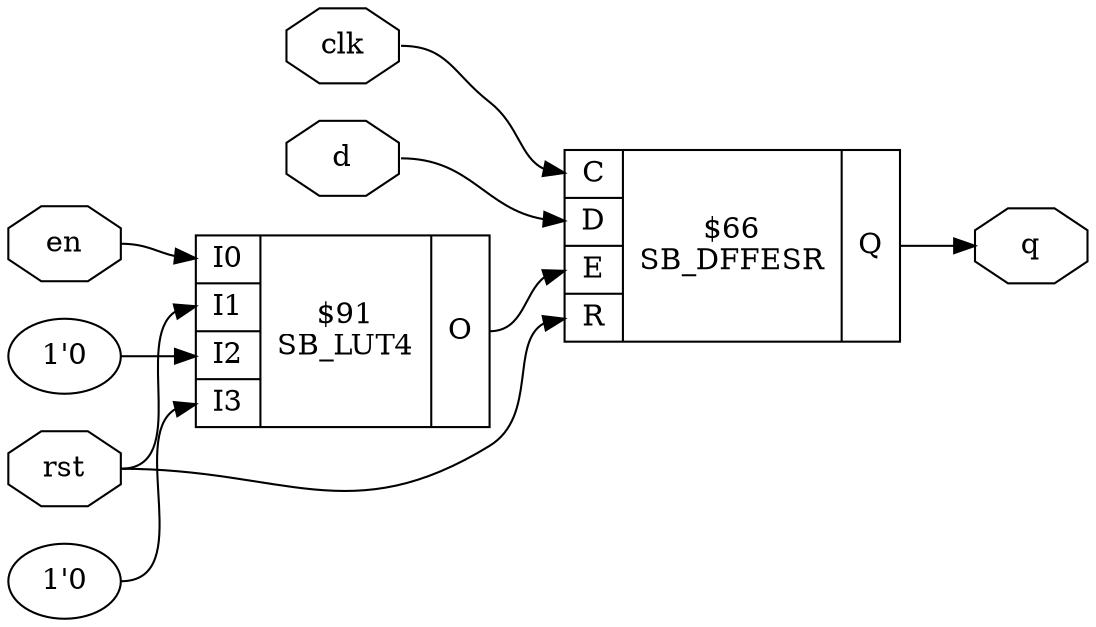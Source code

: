 digraph "dffesr_2" {
rankdir="LR";
remincross=true;
n3 [ shape=octagon, label="clk", color="black", fontcolor="black" ];
n4 [ shape=octagon, label="d", color="black", fontcolor="black" ];
n5 [ shape=octagon, label="en", color="black", fontcolor="black" ];
n6 [ shape=octagon, label="q", color="black", fontcolor="black" ];
n7 [ shape=octagon, label="rst", color="black", fontcolor="black" ];
v0 [ label="1'0" ];
v1 [ label="1'0" ];
c13 [ shape=record, label="{{<p8> I0|<p9> I1|<p10> I2|<p11> I3}|$91\nSB_LUT4|{<p12> O}}" ];
c19 [ shape=record, label="{{<p14> C|<p15> D|<p16> E|<p17> R}|$66\nSB_DFFESR|{<p18> Q}}" ];
c13:p12:e -> c19:p16:w [color="black", label=""];
n3:e -> c19:p14:w [color="black", label=""];
n4:e -> c19:p15:w [color="black", label=""];
n5:e -> c13:p8:w [color="black", label=""];
c19:p18:e -> n6:w [color="black", label=""];
n7:e -> c13:p9:w [color="black", label=""];
n7:e -> c19:p17:w [color="black", label=""];
v0:e -> c13:p10:w [color="black", label=""];
v1:e -> c13:p11:w [color="black", label=""];
}
